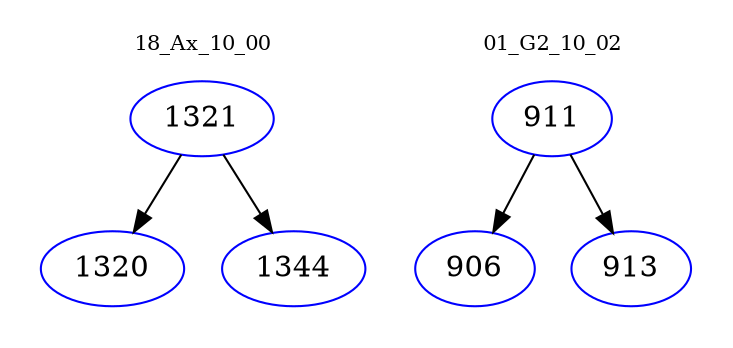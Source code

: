 digraph{
subgraph cluster_0 {
color = white
label = "18_Ax_10_00";
fontsize=10;
T0_1321 [label="1321", color="blue"]
T0_1321 -> T0_1320 [color="black"]
T0_1320 [label="1320", color="blue"]
T0_1321 -> T0_1344 [color="black"]
T0_1344 [label="1344", color="blue"]
}
subgraph cluster_1 {
color = white
label = "01_G2_10_02";
fontsize=10;
T1_911 [label="911", color="blue"]
T1_911 -> T1_906 [color="black"]
T1_906 [label="906", color="blue"]
T1_911 -> T1_913 [color="black"]
T1_913 [label="913", color="blue"]
}
}
